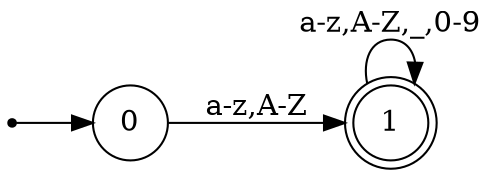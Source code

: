 digraph finite_state_machine { 
rankdir=LR;
_ize="8,5"

node [shape = point] x
node [shape = circle] 0
node [shape = doublecircle] 1


x -> 0
0 -> 1 [label = "a-z,A-Z"]
1 -> 1 [label = "a-z,A-Z,_,0-9"]
}